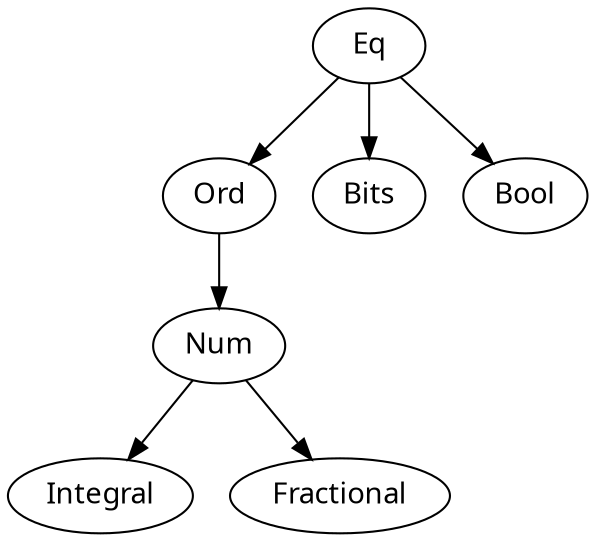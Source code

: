 digraph classes {
  rankdir="TB";
  node [fontname = "sans"];

  Eq -> Ord;
  Eq -> Bits;
  Eq -> Bool;
  Ord -> Num;
  Num -> Integral;
  Num -> Fractional;
}
